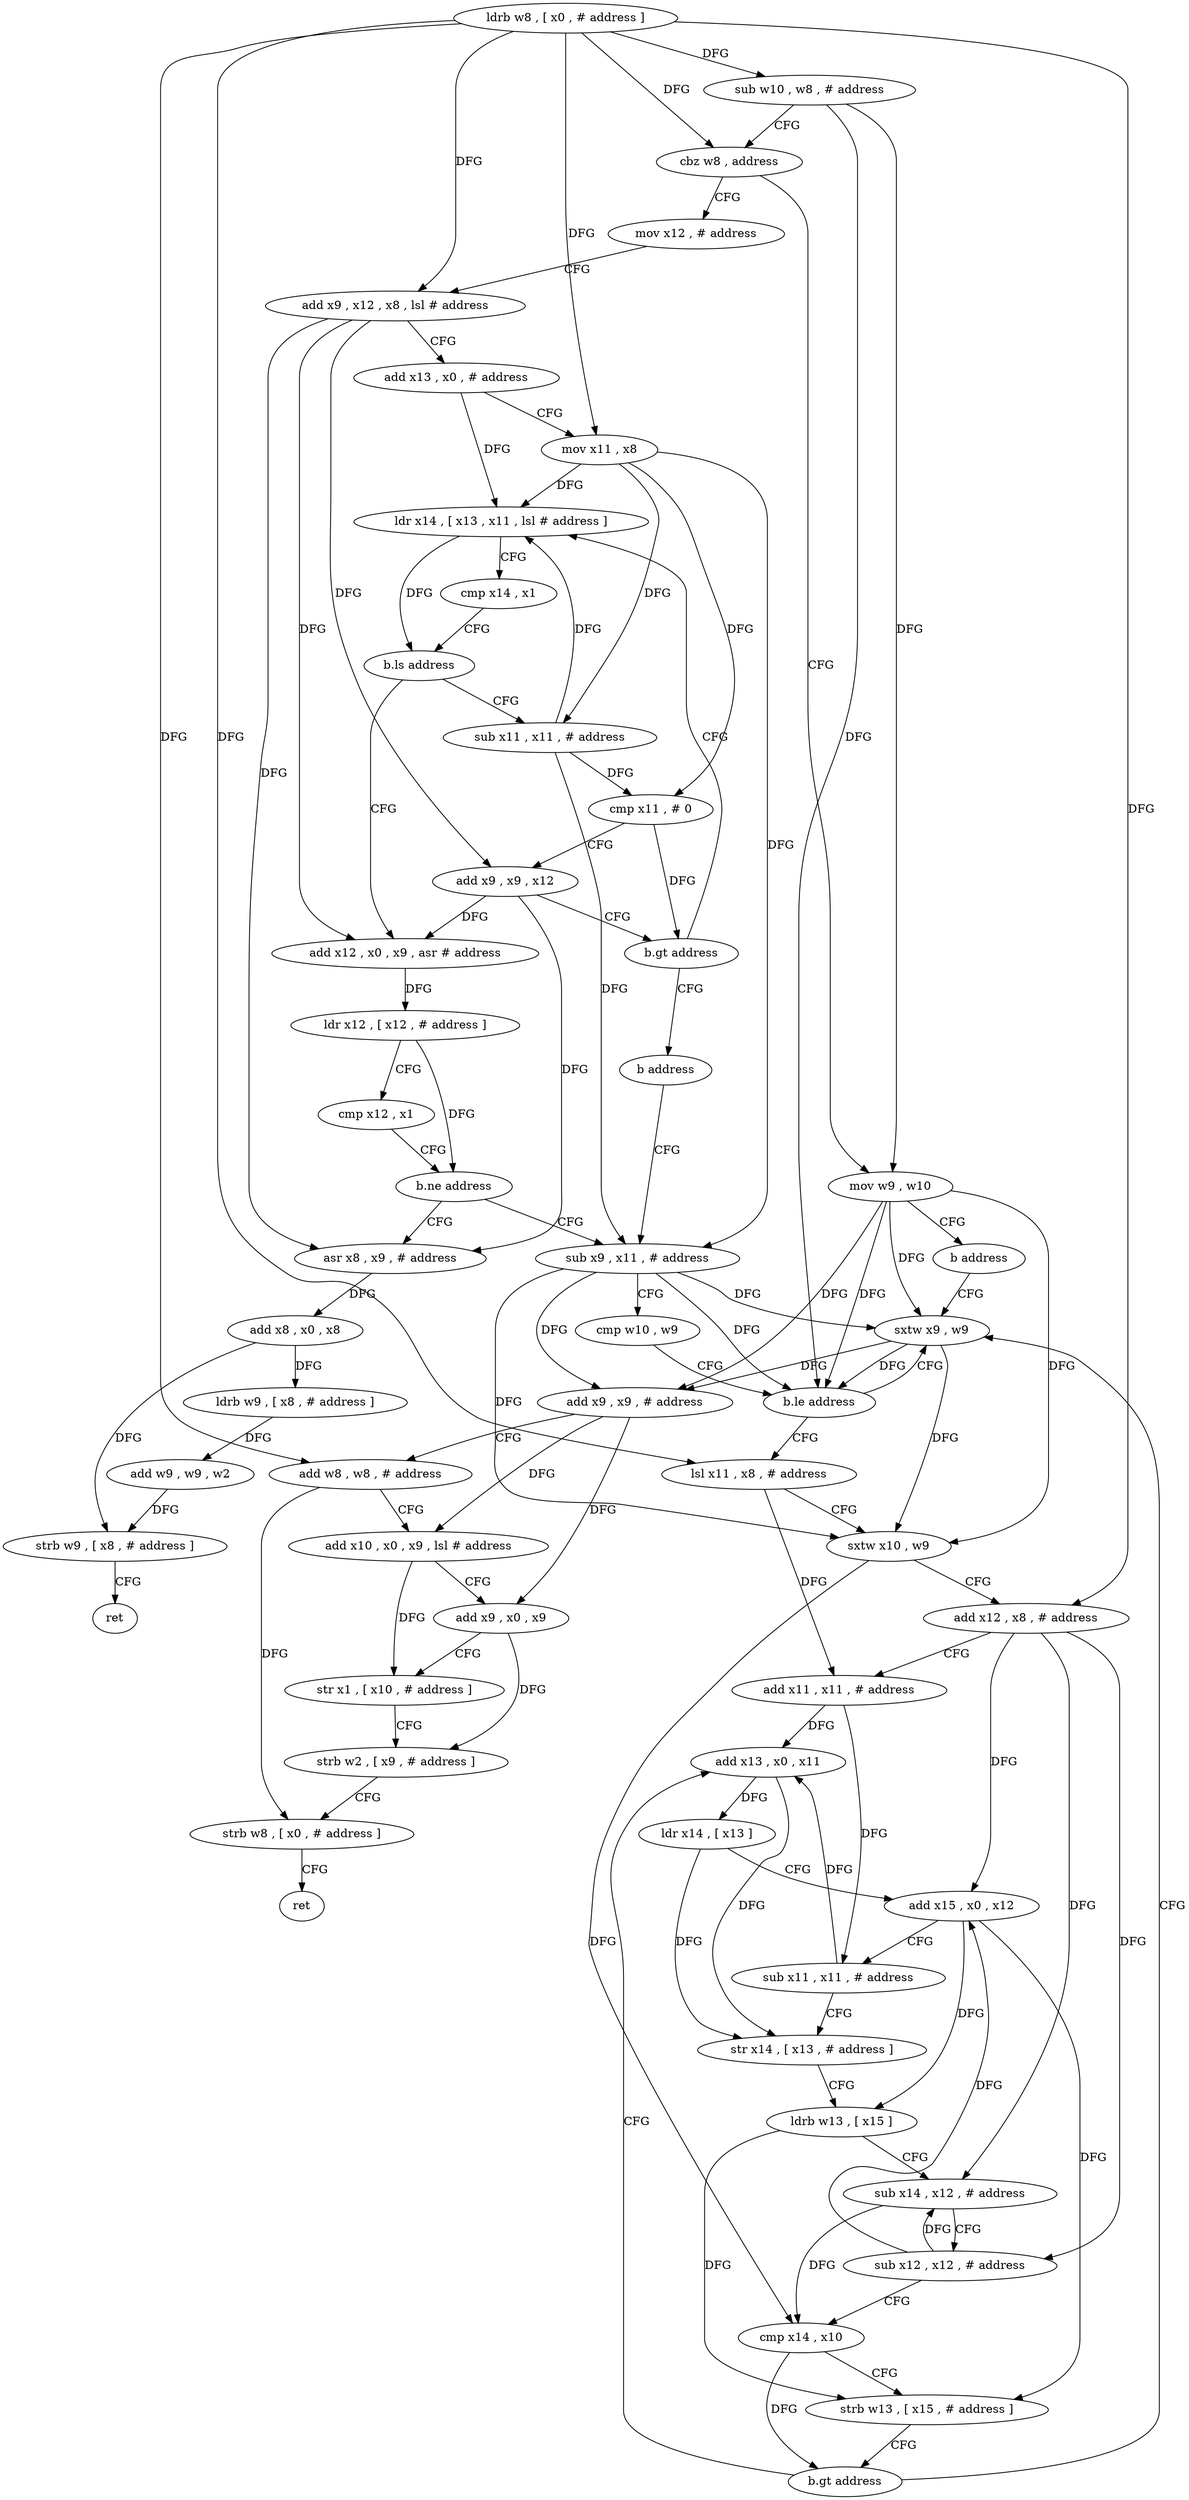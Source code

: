 digraph "func" {
"4208052" [label = "ldrb w8 , [ x0 , # address ]" ]
"4208056" [label = "sub w10 , w8 , # address" ]
"4208060" [label = "cbz w8 , address" ]
"4208112" [label = "mov w9 , w10" ]
"4208064" [label = "mov x12 , # address" ]
"4208116" [label = "b address" ]
"4208232" [label = "sxtw x9 , w9" ]
"4208068" [label = "add x9 , x12 , x8 , lsl # address" ]
"4208072" [label = "add x13 , x0 , # address" ]
"4208076" [label = "mov x11 , x8" ]
"4208080" [label = "ldr x14 , [ x13 , x11 , lsl # address ]" ]
"4208236" [label = "add x9 , x9 , # address" ]
"4208240" [label = "add w8 , w8 , # address" ]
"4208244" [label = "add x10 , x0 , x9 , lsl # address" ]
"4208248" [label = "add x9 , x0 , x9" ]
"4208252" [label = "str x1 , [ x10 , # address ]" ]
"4208256" [label = "strb w2 , [ x9 , # address ]" ]
"4208260" [label = "strb w8 , [ x0 , # address ]" ]
"4208264" [label = "ret" ]
"4208120" [label = "add x12 , x0 , x9 , asr # address" ]
"4208124" [label = "ldr x12 , [ x12 , # address ]" ]
"4208128" [label = "cmp x12 , x1" ]
"4208132" [label = "b.ne address" ]
"4208160" [label = "sub x9 , x11 , # address" ]
"4208136" [label = "asr x8 , x9 , # address" ]
"4208092" [label = "sub x11 , x11 , # address" ]
"4208096" [label = "cmp x11 , # 0" ]
"4208100" [label = "add x9 , x9 , x12" ]
"4208104" [label = "b.gt address" ]
"4208108" [label = "b address" ]
"4208164" [label = "cmp w10 , w9" ]
"4208168" [label = "b.le address" ]
"4208172" [label = "lsl x11 , x8 , # address" ]
"4208140" [label = "add x8 , x0 , x8" ]
"4208144" [label = "ldrb w9 , [ x8 , # address ]" ]
"4208148" [label = "add w9 , w9 , w2" ]
"4208152" [label = "strb w9 , [ x8 , # address ]" ]
"4208156" [label = "ret" ]
"4208084" [label = "cmp x14 , x1" ]
"4208088" [label = "b.ls address" ]
"4208176" [label = "sxtw x10 , w9" ]
"4208180" [label = "add x12 , x8 , # address" ]
"4208184" [label = "add x11 , x11 , # address" ]
"4208188" [label = "add x13 , x0 , x11" ]
"4208192" [label = "ldr x14 , [ x13 ]" ]
"4208196" [label = "add x15 , x0 , x12" ]
"4208200" [label = "sub x11 , x11 , # address" ]
"4208204" [label = "str x14 , [ x13 , # address ]" ]
"4208208" [label = "ldrb w13 , [ x15 ]" ]
"4208212" [label = "sub x14 , x12 , # address" ]
"4208216" [label = "sub x12 , x12 , # address" ]
"4208220" [label = "cmp x14 , x10" ]
"4208224" [label = "strb w13 , [ x15 , # address ]" ]
"4208228" [label = "b.gt address" ]
"4208052" -> "4208056" [ label = "DFG" ]
"4208052" -> "4208060" [ label = "DFG" ]
"4208052" -> "4208068" [ label = "DFG" ]
"4208052" -> "4208076" [ label = "DFG" ]
"4208052" -> "4208240" [ label = "DFG" ]
"4208052" -> "4208172" [ label = "DFG" ]
"4208052" -> "4208180" [ label = "DFG" ]
"4208056" -> "4208060" [ label = "CFG" ]
"4208056" -> "4208112" [ label = "DFG" ]
"4208056" -> "4208168" [ label = "DFG" ]
"4208060" -> "4208112" [ label = "CFG" ]
"4208060" -> "4208064" [ label = "CFG" ]
"4208112" -> "4208116" [ label = "CFG" ]
"4208112" -> "4208232" [ label = "DFG" ]
"4208112" -> "4208236" [ label = "DFG" ]
"4208112" -> "4208168" [ label = "DFG" ]
"4208112" -> "4208176" [ label = "DFG" ]
"4208064" -> "4208068" [ label = "CFG" ]
"4208116" -> "4208232" [ label = "CFG" ]
"4208232" -> "4208236" [ label = "DFG" ]
"4208232" -> "4208168" [ label = "DFG" ]
"4208232" -> "4208176" [ label = "DFG" ]
"4208068" -> "4208072" [ label = "CFG" ]
"4208068" -> "4208120" [ label = "DFG" ]
"4208068" -> "4208100" [ label = "DFG" ]
"4208068" -> "4208136" [ label = "DFG" ]
"4208072" -> "4208076" [ label = "CFG" ]
"4208072" -> "4208080" [ label = "DFG" ]
"4208076" -> "4208080" [ label = "DFG" ]
"4208076" -> "4208092" [ label = "DFG" ]
"4208076" -> "4208096" [ label = "DFG" ]
"4208076" -> "4208160" [ label = "DFG" ]
"4208080" -> "4208084" [ label = "CFG" ]
"4208080" -> "4208088" [ label = "DFG" ]
"4208236" -> "4208240" [ label = "CFG" ]
"4208236" -> "4208244" [ label = "DFG" ]
"4208236" -> "4208248" [ label = "DFG" ]
"4208240" -> "4208244" [ label = "CFG" ]
"4208240" -> "4208260" [ label = "DFG" ]
"4208244" -> "4208248" [ label = "CFG" ]
"4208244" -> "4208252" [ label = "DFG" ]
"4208248" -> "4208252" [ label = "CFG" ]
"4208248" -> "4208256" [ label = "DFG" ]
"4208252" -> "4208256" [ label = "CFG" ]
"4208256" -> "4208260" [ label = "CFG" ]
"4208260" -> "4208264" [ label = "CFG" ]
"4208120" -> "4208124" [ label = "DFG" ]
"4208124" -> "4208128" [ label = "CFG" ]
"4208124" -> "4208132" [ label = "DFG" ]
"4208128" -> "4208132" [ label = "CFG" ]
"4208132" -> "4208160" [ label = "CFG" ]
"4208132" -> "4208136" [ label = "CFG" ]
"4208160" -> "4208164" [ label = "CFG" ]
"4208160" -> "4208232" [ label = "DFG" ]
"4208160" -> "4208236" [ label = "DFG" ]
"4208160" -> "4208168" [ label = "DFG" ]
"4208160" -> "4208176" [ label = "DFG" ]
"4208136" -> "4208140" [ label = "DFG" ]
"4208092" -> "4208096" [ label = "DFG" ]
"4208092" -> "4208080" [ label = "DFG" ]
"4208092" -> "4208160" [ label = "DFG" ]
"4208096" -> "4208100" [ label = "CFG" ]
"4208096" -> "4208104" [ label = "DFG" ]
"4208100" -> "4208104" [ label = "CFG" ]
"4208100" -> "4208120" [ label = "DFG" ]
"4208100" -> "4208136" [ label = "DFG" ]
"4208104" -> "4208080" [ label = "CFG" ]
"4208104" -> "4208108" [ label = "CFG" ]
"4208108" -> "4208160" [ label = "CFG" ]
"4208164" -> "4208168" [ label = "CFG" ]
"4208168" -> "4208232" [ label = "CFG" ]
"4208168" -> "4208172" [ label = "CFG" ]
"4208172" -> "4208176" [ label = "CFG" ]
"4208172" -> "4208184" [ label = "DFG" ]
"4208140" -> "4208144" [ label = "DFG" ]
"4208140" -> "4208152" [ label = "DFG" ]
"4208144" -> "4208148" [ label = "DFG" ]
"4208148" -> "4208152" [ label = "DFG" ]
"4208152" -> "4208156" [ label = "CFG" ]
"4208084" -> "4208088" [ label = "CFG" ]
"4208088" -> "4208120" [ label = "CFG" ]
"4208088" -> "4208092" [ label = "CFG" ]
"4208176" -> "4208180" [ label = "CFG" ]
"4208176" -> "4208220" [ label = "DFG" ]
"4208180" -> "4208184" [ label = "CFG" ]
"4208180" -> "4208196" [ label = "DFG" ]
"4208180" -> "4208212" [ label = "DFG" ]
"4208180" -> "4208216" [ label = "DFG" ]
"4208184" -> "4208188" [ label = "DFG" ]
"4208184" -> "4208200" [ label = "DFG" ]
"4208188" -> "4208192" [ label = "DFG" ]
"4208188" -> "4208204" [ label = "DFG" ]
"4208192" -> "4208196" [ label = "CFG" ]
"4208192" -> "4208204" [ label = "DFG" ]
"4208196" -> "4208200" [ label = "CFG" ]
"4208196" -> "4208208" [ label = "DFG" ]
"4208196" -> "4208224" [ label = "DFG" ]
"4208200" -> "4208204" [ label = "CFG" ]
"4208200" -> "4208188" [ label = "DFG" ]
"4208204" -> "4208208" [ label = "CFG" ]
"4208208" -> "4208212" [ label = "CFG" ]
"4208208" -> "4208224" [ label = "DFG" ]
"4208212" -> "4208216" [ label = "CFG" ]
"4208212" -> "4208220" [ label = "DFG" ]
"4208216" -> "4208220" [ label = "CFG" ]
"4208216" -> "4208196" [ label = "DFG" ]
"4208216" -> "4208212" [ label = "DFG" ]
"4208220" -> "4208224" [ label = "CFG" ]
"4208220" -> "4208228" [ label = "DFG" ]
"4208224" -> "4208228" [ label = "CFG" ]
"4208228" -> "4208188" [ label = "CFG" ]
"4208228" -> "4208232" [ label = "CFG" ]
}
